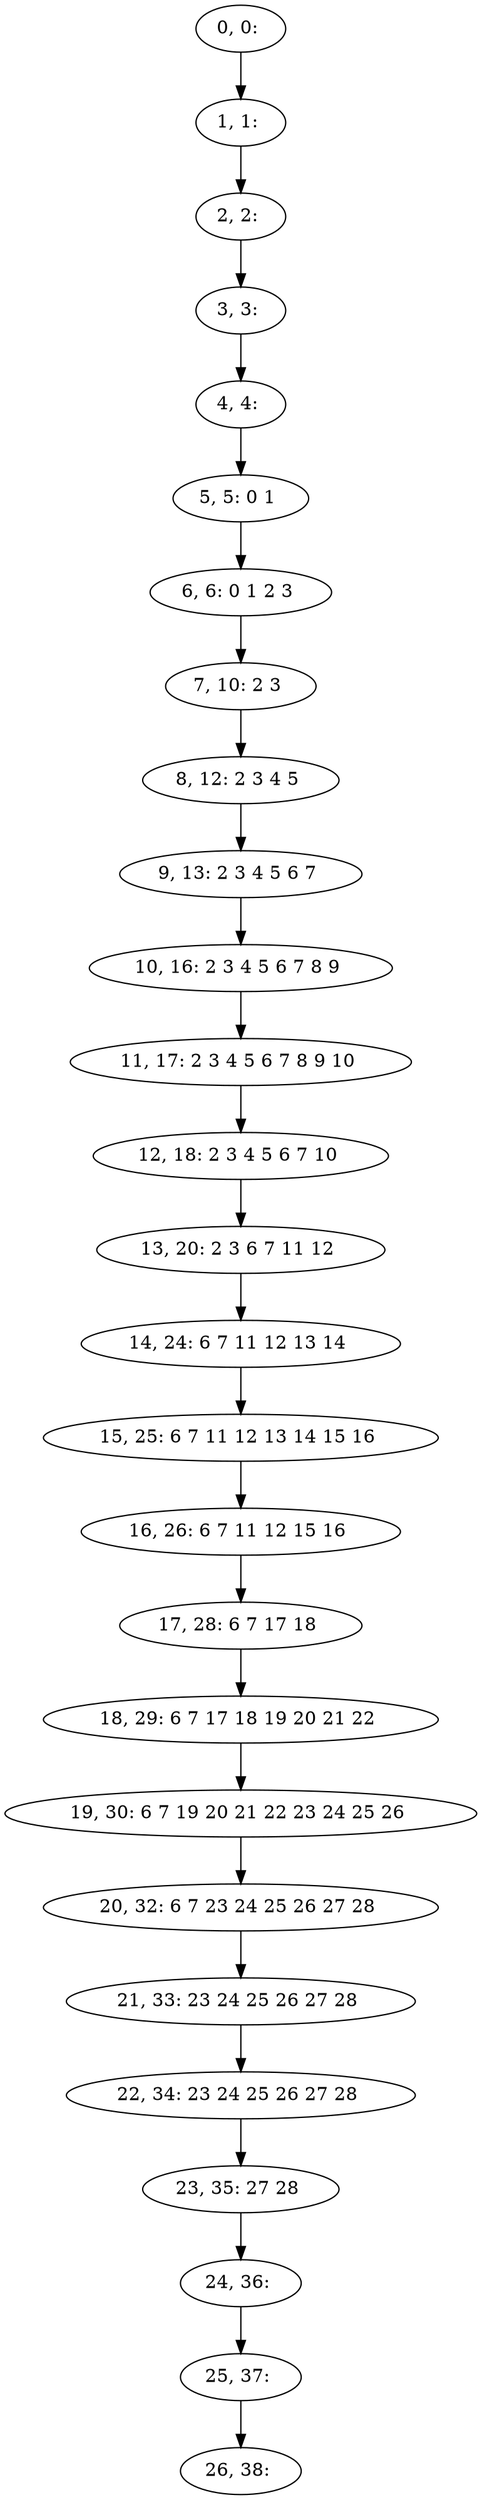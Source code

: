 digraph G {
0[label="0, 0: "];
1[label="1, 1: "];
2[label="2, 2: "];
3[label="3, 3: "];
4[label="4, 4: "];
5[label="5, 5: 0 1 "];
6[label="6, 6: 0 1 2 3 "];
7[label="7, 10: 2 3 "];
8[label="8, 12: 2 3 4 5 "];
9[label="9, 13: 2 3 4 5 6 7 "];
10[label="10, 16: 2 3 4 5 6 7 8 9 "];
11[label="11, 17: 2 3 4 5 6 7 8 9 10 "];
12[label="12, 18: 2 3 4 5 6 7 10 "];
13[label="13, 20: 2 3 6 7 11 12 "];
14[label="14, 24: 6 7 11 12 13 14 "];
15[label="15, 25: 6 7 11 12 13 14 15 16 "];
16[label="16, 26: 6 7 11 12 15 16 "];
17[label="17, 28: 6 7 17 18 "];
18[label="18, 29: 6 7 17 18 19 20 21 22 "];
19[label="19, 30: 6 7 19 20 21 22 23 24 25 26 "];
20[label="20, 32: 6 7 23 24 25 26 27 28 "];
21[label="21, 33: 23 24 25 26 27 28 "];
22[label="22, 34: 23 24 25 26 27 28 "];
23[label="23, 35: 27 28 "];
24[label="24, 36: "];
25[label="25, 37: "];
26[label="26, 38: "];
0->1 ;
1->2 ;
2->3 ;
3->4 ;
4->5 ;
5->6 ;
6->7 ;
7->8 ;
8->9 ;
9->10 ;
10->11 ;
11->12 ;
12->13 ;
13->14 ;
14->15 ;
15->16 ;
16->17 ;
17->18 ;
18->19 ;
19->20 ;
20->21 ;
21->22 ;
22->23 ;
23->24 ;
24->25 ;
25->26 ;
}
